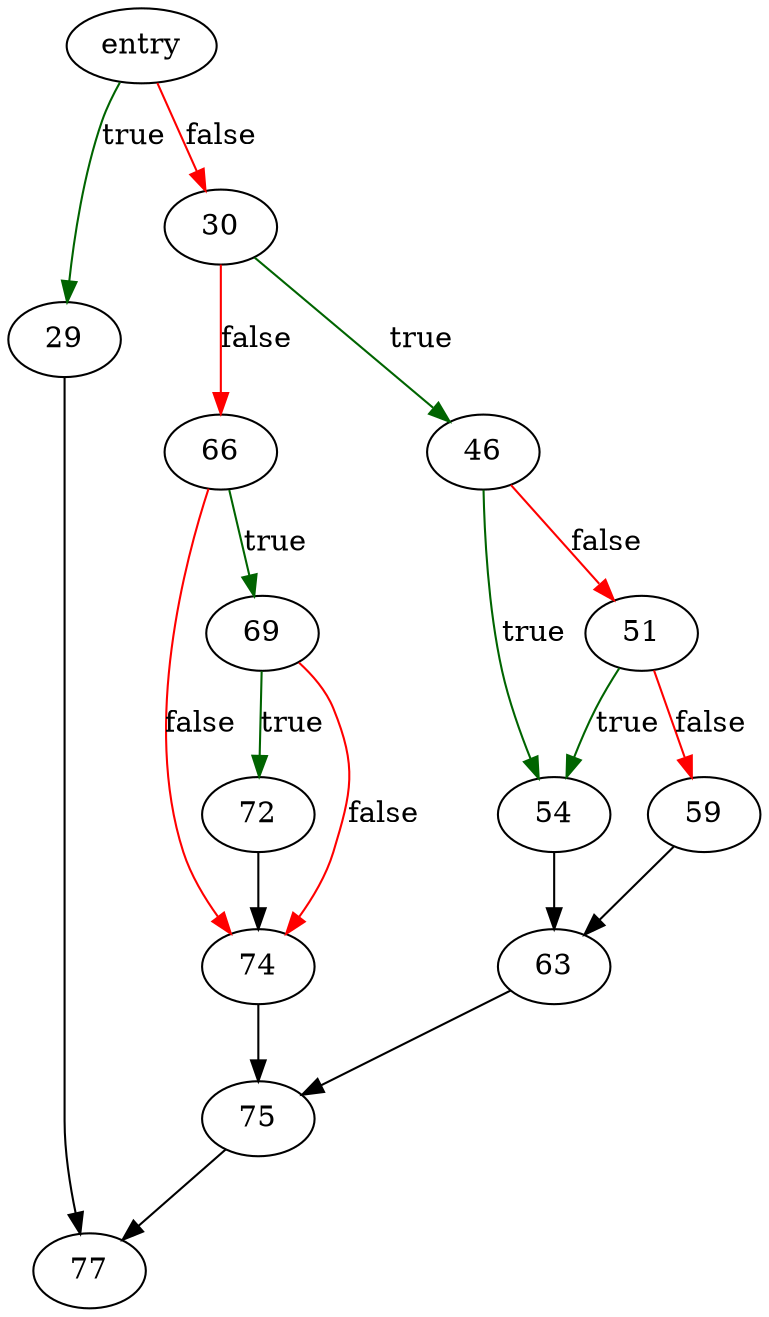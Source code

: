digraph "sqlite3AuthReadCol" {
	// Node definitions.
	4 [label=entry];
	29;
	30;
	46;
	51;
	54;
	59;
	63;
	66;
	69;
	72;
	74;
	75;
	77;

	// Edge definitions.
	4 -> 29 [
		color=darkgreen
		label=true
	];
	4 -> 30 [
		color=red
		label=false
	];
	29 -> 77;
	30 -> 46 [
		color=darkgreen
		label=true
	];
	30 -> 66 [
		color=red
		label=false
	];
	46 -> 51 [
		color=red
		label=false
	];
	46 -> 54 [
		color=darkgreen
		label=true
	];
	51 -> 54 [
		color=darkgreen
		label=true
	];
	51 -> 59 [
		color=red
		label=false
	];
	54 -> 63;
	59 -> 63;
	63 -> 75;
	66 -> 69 [
		color=darkgreen
		label=true
	];
	66 -> 74 [
		color=red
		label=false
	];
	69 -> 72 [
		color=darkgreen
		label=true
	];
	69 -> 74 [
		color=red
		label=false
	];
	72 -> 74;
	74 -> 75;
	75 -> 77;
}